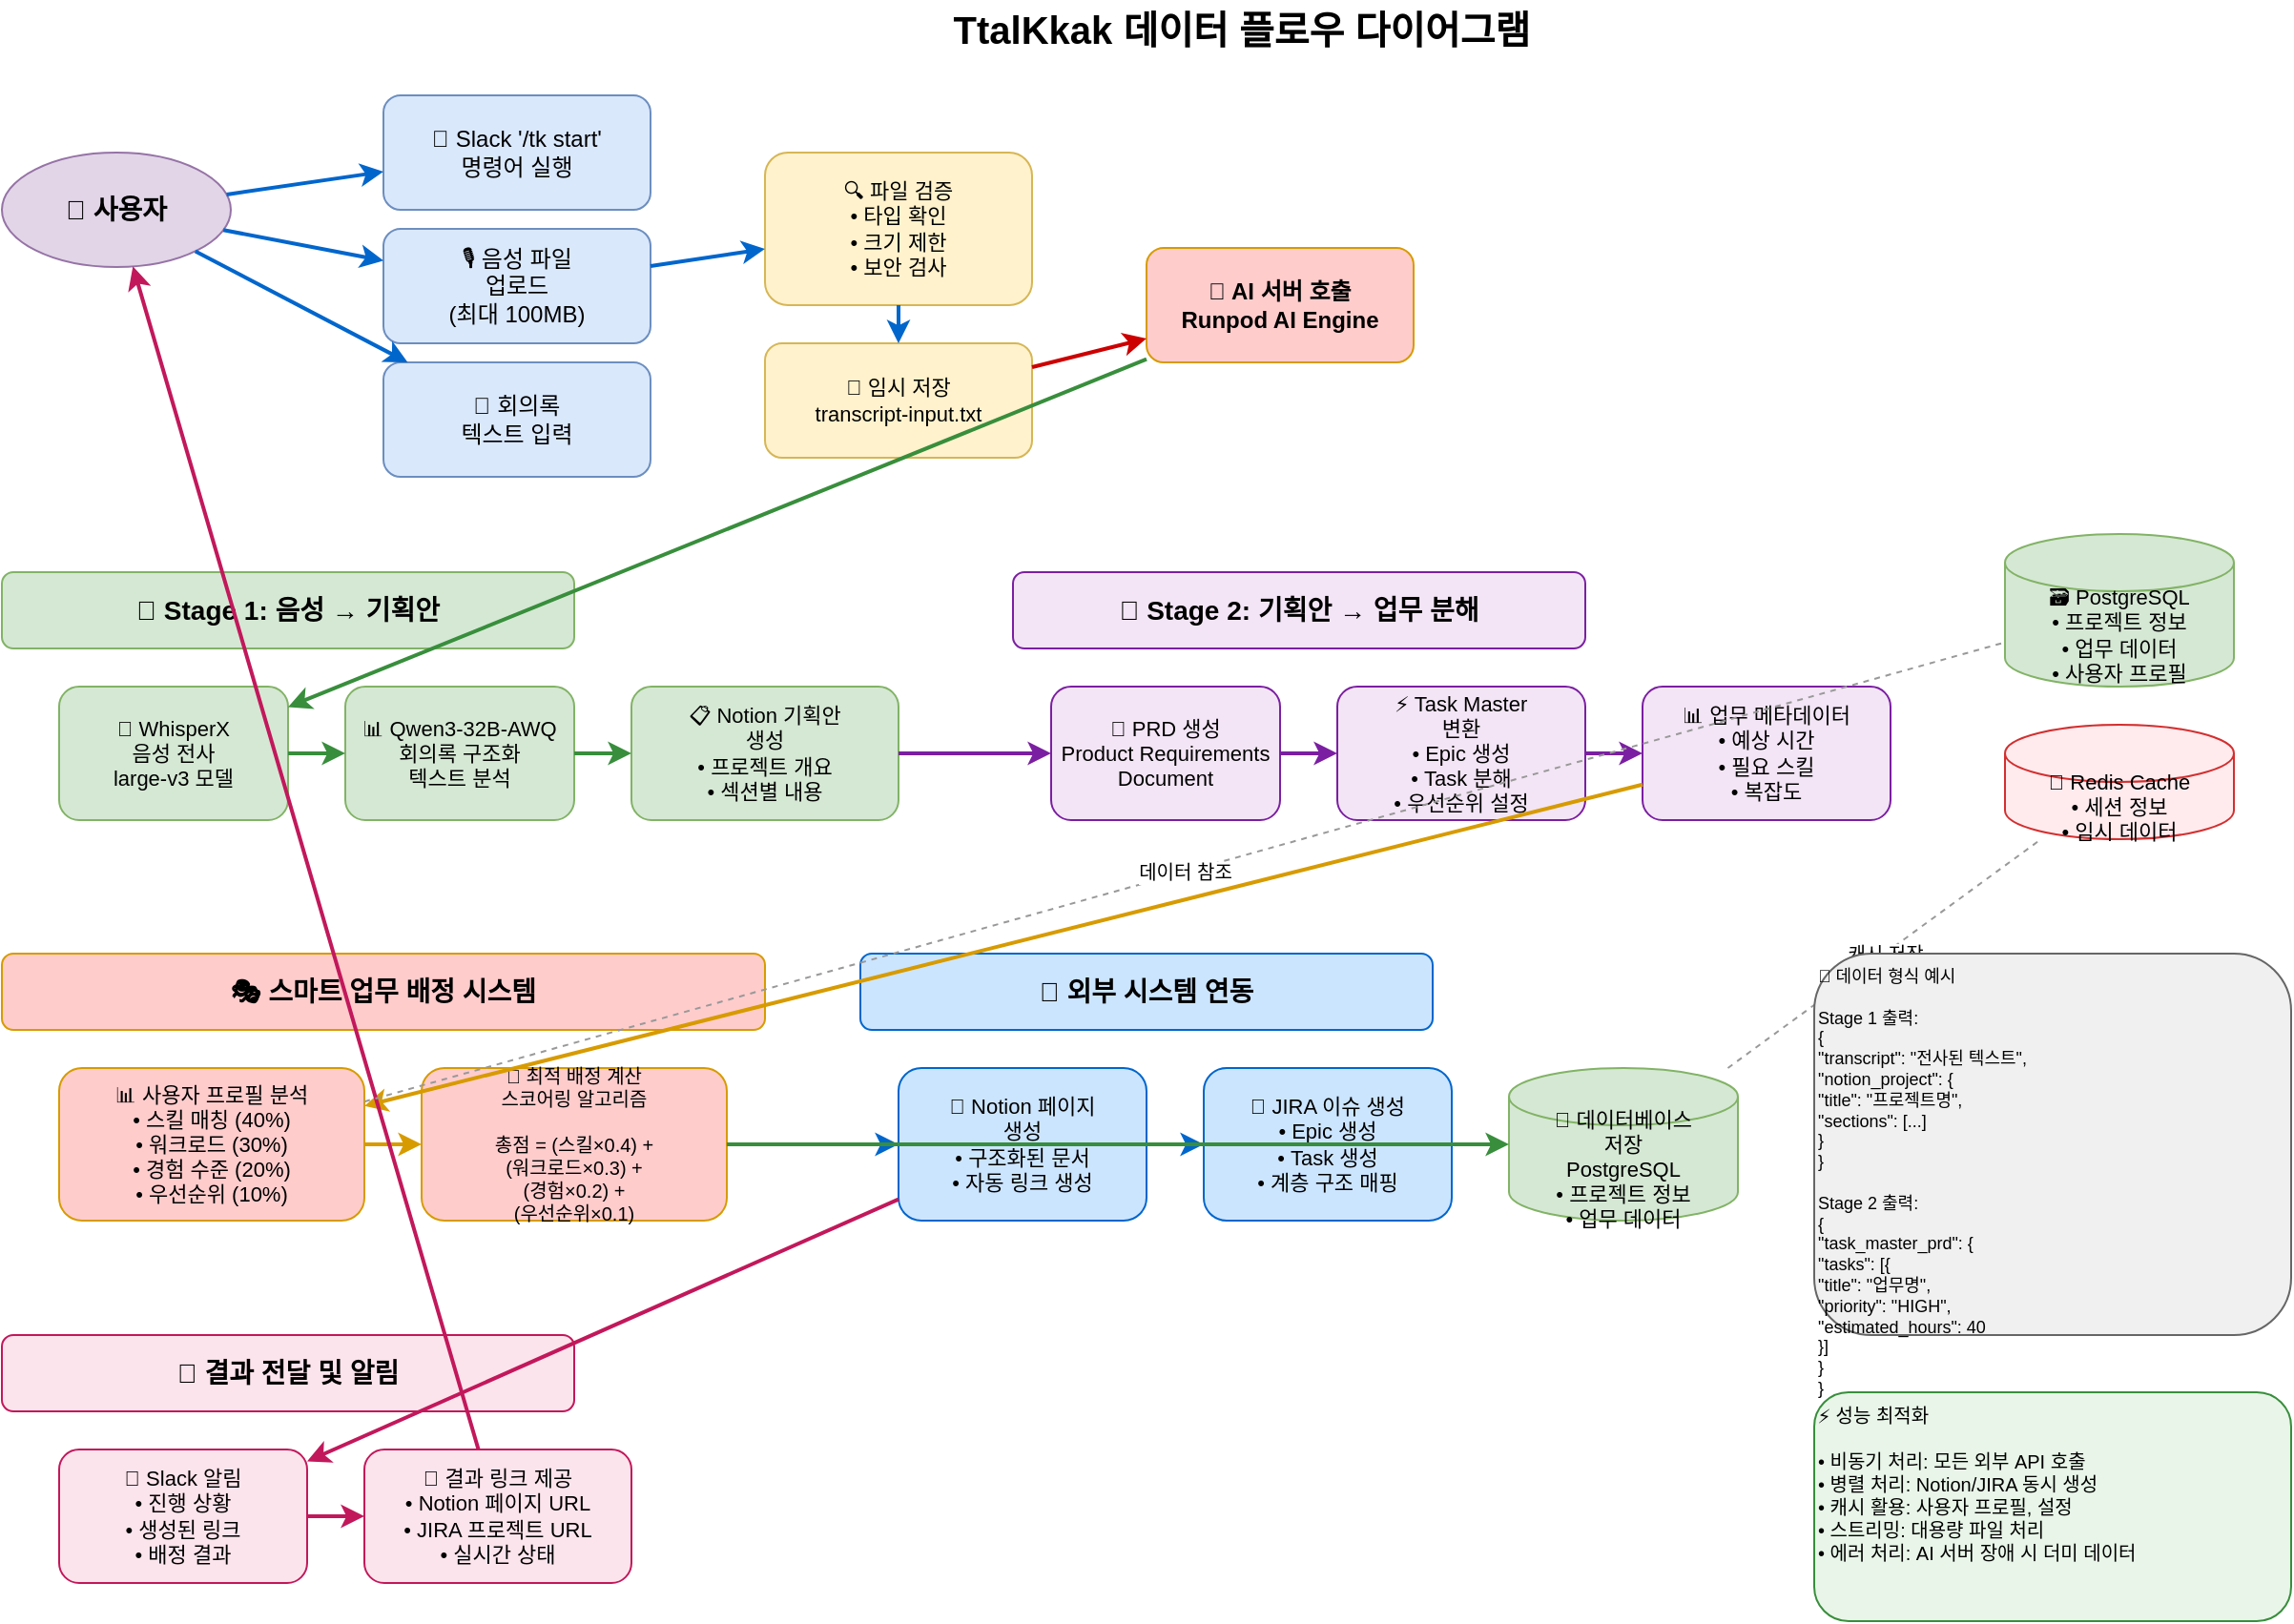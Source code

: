 <mxfile version="22.1.11" type="device">
  <diagram id="TtalKkak-DataFlow-Diagram" name="데이터 플로우 다이어그램">
    <mxGraphModel dx="1422" dy="1200" grid="1" gridSize="10" guides="1" tooltips="1" connect="1" arrows="1" fold="1" page="1" pageScale="1" pageWidth="1400" pageHeight="1200" math="0" shadow="0">
      <root>
        <mxCell id="0" />
        <mxCell id="1" parent="0" />
        
        <!-- 제목 -->
        <mxCell id="title" value="TtalKkak 데이터 플로우 다이어그램" style="text;html=1;strokeColor=none;fillColor=none;align=center;verticalAlign=middle;whiteSpace=wrap;rounded=0;fontSize=20;fontStyle=1" vertex="1" parent="1">
          <mxGeometry x="500" y="20" width="400" height="30" as="geometry" />
        </mxCell>
        
        <!-- 시작점: 사용자 -->
        <mxCell id="user-start" value="👤 사용자" style="ellipse;whiteSpace=wrap;html=1;fillColor=#e1d5e7;strokeColor=#9673a6;fontSize=14;fontStyle=1;" vertex="1" parent="1">
          <mxGeometry x="50" y="100" width="120" height="60" as="geometry" />
        </mxCell>
        
        <!-- 1단계: 음성 입력 -->
        <mxCell id="slack-command" value="📱 Slack '/tk start'&#xa;명령어 실행" style="rounded=1;whiteSpace=wrap;html=1;fillColor=#dae8fc;strokeColor=#6c8ebf;fontSize=12;" vertex="1" parent="1">
          <mxGeometry x="250" y="70" width="140" height="60" as="geometry" />
        </mxCell>
        
        <mxCell id="voice-upload" value="🎙️ 음성 파일&#xa;업로드&#xa;(최대 100MB)" style="rounded=1;whiteSpace=wrap;html=1;fillColor=#dae8fc;strokeColor=#6c8ebf;fontSize=12;" vertex="1" parent="1">
          <mxGeometry x="250" y="140" width="140" height="60" as="geometry" />
        </mxCell>
        
        <mxCell id="text-input" value="📝 회의록&#xa;텍스트 입력" style="rounded=1;whiteSpace=wrap;html=1;fillColor=#dae8fc;strokeColor=#6c8ebf;fontSize=12;" vertex="1" parent="1">
          <mxGeometry x="250" y="210" width="140" height="60" as="geometry" />
        </mxCell>
        
        <!-- 2단계: 전처리 -->
        <mxCell id="file-validation" value="🔍 파일 검증&#xa;• 타입 확인&#xa;• 크기 제한&#xa;• 보안 검사" style="rounded=1;whiteSpace=wrap;html=1;fillColor=#fff2cc;strokeColor=#d6b656;fontSize=11;" vertex="1" parent="1">
          <mxGeometry x="450" y="100" width="140" height="80" as="geometry" />
        </mxCell>
        
        <mxCell id="temp-storage" value="💾 임시 저장&#xa;transcript-input.txt" style="rounded=1;whiteSpace=wrap;html=1;fillColor=#fff2cc;strokeColor=#d6b656;fontSize=11;" vertex="1" parent="1">
          <mxGeometry x="450" y="200" width="140" height="60" as="geometry" />
        </mxCell>
        
        <!-- 3단계: AI 처리 시작 -->
        <mxCell id="ai-server-call" value="🧠 AI 서버 호출&#xa;Runpod AI Engine" style="rounded=1;whiteSpace=wrap;html=1;fillColor=#ffcccc;strokeColor=#d79b00;fontSize=12;fontStyle=1;" vertex="1" parent="1">
          <mxGeometry x="650" y="150" width="140" height="60" as="geometry" />
        </mxCell>
        
        <!-- Stage 1: 음성 → 기획안 -->
        <mxCell id="stage1-label" value="🎯 Stage 1: 음성 → 기획안" style="text;html=1;strokeColor=#82b366;fillColor=#d5e8d4;align=center;verticalAlign=middle;whiteSpace=wrap;rounded=1;fontSize=14;fontStyle=1" vertex="1" parent="1">
          <mxGeometry x="50" y="320" width="300" height="40" as="geometry" />
        </mxCell>
        
        <mxCell id="whisperx-stt" value="🎤 WhisperX&#xa;음성 전사&#xa;large-v3 모델" style="rounded=1;whiteSpace=wrap;html=1;fillColor=#d5e8d4;strokeColor=#82b366;fontSize=11;" vertex="1" parent="1">
          <mxGeometry x="80" y="380" width="120" height="70" as="geometry" />
        </mxCell>
        
        <mxCell id="qwen-analysis" value="📊 Qwen3-32B-AWQ&#xa;회의록 구조화&#xa;텍스트 분석" style="rounded=1;whiteSpace=wrap;html=1;fillColor=#d5e8d4;strokeColor=#82b366;fontSize=11;" vertex="1" parent="1">
          <mxGeometry x="230" y="380" width="120" height="70" as="geometry" />
        </mxCell>
        
        <mxCell id="notion-project" value="📋 Notion 기획안&#xa;생성&#xa;• 프로젝트 개요&#xa;• 섹션별 내용" style="rounded=1;whiteSpace=wrap;html=1;fillColor=#d5e8d4;strokeColor=#82b366;fontSize=11;" vertex="1" parent="1">
          <mxGeometry x="380" y="380" width="140" height="70" as="geometry" />
        </mxCell>
        
        <!-- Stage 2: 기획안 → 업무 -->
        <mxCell id="stage2-label" value="🎯 Stage 2: 기획안 → 업무 분해" style="text;html=1;strokeColor=#7b1fa2;fillColor=#f3e5f5;align=center;verticalAlign=middle;whiteSpace=wrap;rounded=1;fontSize=14;fontStyle=1" vertex="1" parent="1">
          <mxGeometry x="580" y="320" width="300" height="40" as="geometry" />
        </mxCell>
        
        <mxCell id="prd-generation" value="📝 PRD 생성&#xa;Product Requirements&#xa;Document" style="rounded=1;whiteSpace=wrap;html=1;fillColor=#f3e5f5;strokeColor=#7b1fa2;fontSize=11;" vertex="1" parent="1">
          <mxGeometry x="600" y="380" width="120" height="70" as="geometry" />
        </mxCell>
        
        <mxCell id="task-master" value="⚡ Task Master&#xa;변환&#xa;• Epic 생성&#xa;• Task 분해&#xa;• 우선순위 설정" style="rounded=1;whiteSpace=wrap;html=1;fillColor=#f3e5f5;strokeColor=#7b1fa2;fontSize=11;" vertex="1" parent="1">
          <mxGeometry x="750" y="380" width="130" height="70" as="geometry" />
        </mxCell>
        
        <mxCell id="task-metadata" value="📊 업무 메타데이터&#xa;• 예상 시간&#xa;• 필요 스킬&#xa;• 복잡도" style="rounded=1;whiteSpace=wrap;html=1;fillColor=#f3e5f5;strokeColor=#7b1fa2;fontSize=11;" vertex="1" parent="1">
          <mxGeometry x="910" y="380" width="130" height="70" as="geometry" />
        </mxCell>
        
        <!-- 4단계: 스마트 업무 배정 -->
        <mxCell id="smart-assigner-label" value="🎭 스마트 업무 배정 시스템" style="text;html=1;strokeColor=#d79b00;fillColor=#ffcccc;align=center;verticalAlign=middle;whiteSpace=wrap;rounded=1;fontSize=14;fontStyle=1" vertex="1" parent="1">
          <mxGeometry x="50" y="520" width="400" height="40" as="geometry" />
        </mxCell>
        
        <mxCell id="user-profile-analysis" value="📊 사용자 프로필 분석&#xa;• 스킬 매칭 (40%)&#xa;• 워크로드 (30%)&#xa;• 경험 수준 (20%)&#xa;• 우선순위 (10%)" style="rounded=1;whiteSpace=wrap;html=1;fillColor=#ffcccc;strokeColor=#d79b00;fontSize=11;" vertex="1" parent="1">
          <mxGeometry x="80" y="580" width="160" height="80" as="geometry" />
        </mxCell>
        
        <mxCell id="scoring-algorithm" value="🎯 최적 배정 계산&#xa;스코어링 알고리즘&#xa;&#xa;총점 = (스킬×0.4) +&#xa;(워크로드×0.3) +&#xa;(경험×0.2) +&#xa;(우선순위×0.1)" style="rounded=1;whiteSpace=wrap;html=1;fillColor=#ffcccc;strokeColor=#d79b00;fontSize=10;" vertex="1" parent="1">
          <mxGeometry x="270" y="580" width="160" height="80" as="geometry" />
        </mxCell>
        
        <!-- 5단계: 외부 시스템 연동 -->
        <mxCell id="external-integration-label" value="🔄 외부 시스템 연동" style="text;html=1;strokeColor=#0066cc;fillColor=#cce5ff;align=center;verticalAlign=middle;whiteSpace=wrap;rounded=1;fontSize=14;fontStyle=1" vertex="1" parent="1">
          <mxGeometry x="500" y="520" width="300" height="40" as="geometry" />
        </mxCell>
        
        <mxCell id="notion-page-creation" value="📝 Notion 페이지&#xa;생성&#xa;• 구조화된 문서&#xa;• 자동 링크 생성" style="rounded=1;whiteSpace=wrap;html=1;fillColor=#cce5ff;strokeColor=#0066cc;fontSize=11;" vertex="1" parent="1">
          <mxGeometry x="520" y="580" width="130" height="80" as="geometry" />
        </mxCell>
        
        <mxCell id="jira-issue-creation" value="🎫 JIRA 이슈 생성&#xa;• Epic 생성&#xa;• Task 생성&#xa;• 계층 구조 매핑" style="rounded=1;whiteSpace=wrap;html=1;fillColor=#cce5ff;strokeColor=#0066cc;fontSize=11;" vertex="1" parent="1">
          <mxGeometry x="680" y="580" width="130" height="80" as="geometry" />
        </mxCell>
        
        <mxCell id="database-storage" value="💾 데이터베이스&#xa;저장&#xa;PostgreSQL&#xa;• 프로젝트 정보&#xa;• 업무 데이터" style="shape=cylinder3;whiteSpace=wrap;html=1;boundedLbl=1;backgroundOutline=1;size=15;fillColor=#d5e8d4;strokeColor=#82b366;fontSize=11;" vertex="1" parent="1">
          <mxGeometry x="840" y="580" width="120" height="80" as="geometry" />
        </mxCell>
        
        <!-- 6단계: 결과 및 알림 -->
        <mxCell id="notification-label" value="📢 결과 전달 및 알림" style="text;html=1;strokeColor=#c2185b;fillColor=#fce4ec;align=center;verticalAlign=middle;whiteSpace=wrap;rounded=1;fontSize=14;fontStyle=1" vertex="1" parent="1">
          <mxGeometry x="50" y="720" width="300" height="40" as="geometry" />
        </mxCell>
        
        <mxCell id="slack-notification" value="📢 Slack 알림&#xa;• 진행 상황&#xa;• 생성된 링크&#xa;• 배정 결과" style="rounded=1;whiteSpace=wrap;html=1;fillColor=#fce4ec;strokeColor=#c2185b;fontSize=11;" vertex="1" parent="1">
          <mxGeometry x="80" y="780" width="130" height="70" as="geometry" />
        </mxCell>
        
        <mxCell id="result-links" value="🔗 결과 링크 제공&#xa;• Notion 페이지 URL&#xa;• JIRA 프로젝트 URL&#xa;• 실시간 상태" style="rounded=1;whiteSpace=wrap;html=1;fillColor=#fce4ec;strokeColor=#c2185b;fontSize=11;" vertex="1" parent="1">
          <mxGeometry x="240" y="780" width="140" height="70" as="geometry" />
        </mxCell>
        
        <!-- 데이터 저장소 -->
        <mxCell id="postgresql-db" value="🗃️ PostgreSQL&#xa;• 프로젝트 정보&#xa;• 업무 데이터&#xa;• 사용자 프로필" style="shape=cylinder3;whiteSpace=wrap;html=1;boundedLbl=1;backgroundOutline=1;size=15;fillColor=#d5e8d4;strokeColor=#82b366;fontSize=11;" vertex="1" parent="1">
          <mxGeometry x="1100" y="300" width="120" height="80" as="geometry" />
        </mxCell>
        
        <mxCell id="redis-cache" value="🔄 Redis Cache&#xa;• 세션 정보&#xa;• 임시 데이터" style="shape=cylinder3;whiteSpace=wrap;html=1;boundedLbl=1;backgroundOutline=1;size=15;fillColor=#ffebee;strokeColor=#d32f2f;fontSize=11;" vertex="1" parent="1">
          <mxGeometry x="1100" y="400" width="120" height="60" as="geometry" />
        </mxCell>
        
        <!-- 데이터 흐름 화살표 -->
        <!-- 사용자 → 입력 단계 -->
        <mxCell id="flow-1" value="" style="endArrow=classic;html=1;rounded=0;strokeWidth=2;strokeColor=#0066cc;" edge="1" parent="1" source="user-start" target="slack-command">
          <mxGeometry width="50" height="50" relative="1" as="geometry">
            <mxPoint x="180" y="130" as="sourcePoint" />
            <mxPoint x="240" y="100" as="targetPoint" />
          </mxGeometry>
        </mxCell>
        
        <mxCell id="flow-2" value="" style="endArrow=classic;html=1;rounded=0;strokeWidth=2;strokeColor=#0066cc;" edge="1" parent="1" source="user-start" target="voice-upload">
          <mxGeometry width="50" height="50" relative="1" as="geometry">
            <mxPoint x="180" y="140" as="sourcePoint" />
            <mxPoint x="240" y="170" as="targetPoint" />
          </mxGeometry>
        </mxCell>
        
        <mxCell id="flow-3" value="" style="endArrow=classic;html=1;rounded=0;strokeWidth=2;strokeColor=#0066cc;" edge="1" parent="1" source="user-start" target="text-input">
          <mxGeometry width="50" height="50" relative="1" as="geometry">
            <mxPoint x="180" y="150" as="sourcePoint" />
            <mxPoint x="240" y="240" as="targetPoint" />
          </mxGeometry>
        </mxCell>
        
        <!-- 입력 → 전처리 -->
        <mxCell id="flow-4" value="" style="endArrow=classic;html=1;rounded=0;strokeWidth=2;strokeColor=#0066cc;" edge="1" parent="1" source="voice-upload" target="file-validation">
          <mxGeometry width="50" height="50" relative="1" as="geometry">
            <mxPoint x="400" y="140" as="sourcePoint" />
            <mxPoint x="450" y="140" as="targetPoint" />
          </mxGeometry>
        </mxCell>
        
        <mxCell id="flow-5" value="" style="endArrow=classic;html=1;rounded=0;strokeWidth=2;strokeColor=#0066cc;" edge="1" parent="1" source="file-validation" target="temp-storage">
          <mxGeometry width="50" height="50" relative="1" as="geometry">
            <mxPoint x="520" y="190" as="sourcePoint" />
            <mxPoint x="520" y="200" as="targetPoint" />
          </mxGeometry>
        </mxCell>
        
        <!-- 전처리 → AI 처리 -->
        <mxCell id="flow-6" value="" style="endArrow=classic;html=1;rounded=0;strokeWidth=2;strokeColor=#cc0000;" edge="1" parent="1" source="temp-storage" target="ai-server-call">
          <mxGeometry width="50" height="50" relative="1" as="geometry">
            <mxPoint x="600" y="220" as="sourcePoint" />
            <mxPoint x="650" y="180" as="targetPoint" />
          </mxGeometry>
        </mxCell>
        
        <!-- Stage 1 플로우 -->
        <mxCell id="flow-7" value="" style="endArrow=classic;html=1;rounded=0;strokeWidth=2;strokeColor=#388e3c;" edge="1" parent="1" source="ai-server-call" target="whisperx-stt">
          <mxGeometry width="50" height="50" relative="1" as="geometry">
            <mxPoint x="650" y="220" as="sourcePoint" />
            <mxPoint x="200" y="380" as="targetPoint" />
          </mxGeometry>
        </mxCell>
        
        <mxCell id="flow-8" value="" style="endArrow=classic;html=1;rounded=0;strokeWidth=2;strokeColor=#388e3c;" edge="1" parent="1" source="whisperx-stt" target="qwen-analysis">
          <mxGeometry width="50" height="50" relative="1" as="geometry">
            <mxPoint x="210" y="415" as="sourcePoint" />
            <mxPoint x="230" y="415" as="targetPoint" />
          </mxGeometry>
        </mxCell>
        
        <mxCell id="flow-9" value="" style="endArrow=classic;html=1;rounded=0;strokeWidth=2;strokeColor=#388e3c;" edge="1" parent="1" source="qwen-analysis" target="notion-project">
          <mxGeometry width="50" height="50" relative="1" as="geometry">
            <mxPoint x="360" y="415" as="sourcePoint" />
            <mxPoint x="380" y="415" as="targetPoint" />
          </mxGeometry>
        </mxCell>
        
        <!-- Stage 2 플로우 -->
        <mxCell id="flow-10" value="" style="endArrow=classic;html=1;rounded=0;strokeWidth=2;strokeColor=#7b1fa2;" edge="1" parent="1" source="notion-project" target="prd-generation">
          <mxGeometry width="50" height="50" relative="1" as="geometry">
            <mxPoint x="530" y="415" as="sourcePoint" />
            <mxPoint x="600" y="415" as="targetPoint" />
          </mxGeometry>
        </mxCell>
        
        <mxCell id="flow-11" value="" style="endArrow=classic;html=1;rounded=0;strokeWidth=2;strokeColor=#7b1fa2;" edge="1" parent="1" source="prd-generation" target="task-master">
          <mxGeometry width="50" height="50" relative="1" as="geometry">
            <mxPoint x="730" y="415" as="sourcePoint" />
            <mxPoint x="750" y="415" as="targetPoint" />
          </mxGeometry>
        </mxCell>
        
        <mxCell id="flow-12" value="" style="endArrow=classic;html=1;rounded=0;strokeWidth=2;strokeColor=#7b1fa2;" edge="1" parent="1" source="task-master" target="task-metadata">
          <mxGeometry width="50" height="50" relative="1" as="geometry">
            <mxPoint x="890" y="415" as="sourcePoint" />
            <mxPoint x="910" y="415" as="targetPoint" />
          </mxGeometry>
        </mxCell>
        
        <!-- 스마트 배정 플로우 -->
        <mxCell id="flow-13" value="" style="endArrow=classic;html=1;rounded=0;strokeWidth=2;strokeColor=#d79b00;" edge="1" parent="1" source="task-metadata" target="user-profile-analysis">
          <mxGeometry width="50" height="50" relative="1" as="geometry">
            <mxPoint x="900" y="460" as="sourcePoint" />
            <mxPoint x="200" y="580" as="targetPoint" />
          </mxGeometry>
        </mxCell>
        
        <mxCell id="flow-14" value="" style="endArrow=classic;html=1;rounded=0;strokeWidth=2;strokeColor=#d79b00;" edge="1" parent="1" source="user-profile-analysis" target="scoring-algorithm">
          <mxGeometry width="50" height="50" relative="1" as="geometry">
            <mxPoint x="250" y="620" as="sourcePoint" />
            <mxPoint x="270" y="620" as="targetPoint" />
          </mxGeometry>
        </mxCell>
        
        <!-- 외부 연동 플로우 -->
        <mxCell id="flow-15" value="" style="endArrow=classic;html=1;rounded=0;strokeWidth=2;strokeColor=#0066cc;" edge="1" parent="1" source="scoring-algorithm" target="notion-page-creation">
          <mxGeometry width="50" height="50" relative="1" as="geometry">
            <mxPoint x="440" y="620" as="sourcePoint" />
            <mxPoint x="520" y="620" as="targetPoint" />
          </mxGeometry>
        </mxCell>
        
        <mxCell id="flow-16" value="" style="endArrow=classic;html=1;rounded=0;strokeWidth=2;strokeColor=#0066cc;" edge="1" parent="1" source="scoring-algorithm" target="jira-issue-creation">
          <mxGeometry width="50" height="50" relative="1" as="geometry">
            <mxPoint x="440" y="640" as="sourcePoint" />
            <mxPoint x="680" y="620" as="targetPoint" />
          </mxGeometry>
        </mxCell>
        
        <mxCell id="flow-17" value="" style="endArrow=classic;html=1;rounded=0;strokeWidth=2;strokeColor=#388e3c;" edge="1" parent="1" source="scoring-algorithm" target="database-storage">
          <mxGeometry width="50" height="50" relative="1" as="geometry">
            <mxPoint x="440" y="660" as="sourcePoint" />
            <mxPoint x="840" y="620" as="targetPoint" />
          </mxGeometry>
        </mxCell>
        
        <!-- 결과 알림 플로우 -->
        <mxCell id="flow-18" value="" style="endArrow=classic;html=1;rounded=0;strokeWidth=2;strokeColor=#c2185b;" edge="1" parent="1" source="notion-page-creation" target="slack-notification">
          <mxGeometry width="50" height="50" relative="1" as="geometry">
            <mxPoint x="520" y="670" as="sourcePoint" />
            <mxPoint x="150" y="780" as="targetPoint" />
          </mxGeometry>
        </mxCell>
        
        <mxCell id="flow-19" value="" style="endArrow=classic;html=1;rounded=0;strokeWidth=2;strokeColor=#c2185b;" edge="1" parent="1" source="slack-notification" target="result-links">
          <mxGeometry width="50" height="50" relative="1" as="geometry">
            <mxPoint x="220" y="815" as="sourcePoint" />
            <mxPoint x="240" y="815" as="targetPoint" />
          </mxGeometry>
        </mxCell>
        
        <mxCell id="flow-20" value="" style="endArrow=classic;html=1;rounded=0;strokeWidth=2;strokeColor=#c2185b;" edge="1" parent="1" source="result-links" target="user-start">
          <mxGeometry width="50" height="50" relative="1" as="geometry">
            <mxPoint x="300" y="780" as="sourcePoint" />
            <mxPoint x="110" y="170" as="targetPoint" />
          </mxGeometry>
        </mxCell>
        
        <!-- 데이터베이스 연결 -->
        <mxCell id="db-flow-1" value="데이터 참조" style="endArrow=none;dashed=1;html=1;rounded=0;strokeColor=#999999;fontSize=10;" edge="1" parent="1" source="user-profile-analysis" target="postgresql-db">
          <mxGeometry width="50" height="50" relative="1" as="geometry">
            <mxPoint x="240" y="580" as="sourcePoint" />
            <mxPoint x="1100" y="340" as="targetPoint" />
            <mxPoint as="offset" />
          </mxGeometry>
        </mxCell>
        
        <mxCell id="db-flow-2" value="캐시 저장" style="endArrow=none;dashed=1;html=1;rounded=0;strokeColor=#999999;fontSize=10;" edge="1" parent="1" source="database-storage" target="redis-cache">
          <mxGeometry width="50" height="50" relative="1" as="geometry">
            <mxPoint x="970" y="620" as="sourcePoint" />
            <mxPoint x="1100" y="430" as="targetPoint" />
            <mxPoint as="offset" />
          </mxGeometry>
        </mxCell>
        
        <!-- JSON 데이터 샘플 박스 -->
        <mxCell id="json-sample" value="📄 데이터 형식 예시&#xa;&#xa;Stage 1 출력:&#xa;{&#xa;  &quot;transcript&quot;: &quot;전사된 텍스트&quot;,&#xa;  &quot;notion_project&quot;: {&#xa;    &quot;title&quot;: &quot;프로젝트명&quot;,&#xa;    &quot;sections&quot;: [...]&#xa;  }&#xa;}&#xa;&#xa;Stage 2 출력:&#xa;{&#xa;  &quot;task_master_prd&quot;: {&#xa;    &quot;tasks&quot;: [{&#xa;      &quot;title&quot;: &quot;업무명&quot;,&#xa;      &quot;priority&quot;: &quot;HIGH&quot;,&#xa;      &quot;estimated_hours&quot;: 40&#xa;    }]&#xa;  }&#xa;}" style="rounded=1;whiteSpace=wrap;html=1;fillColor=#f0f0f0;strokeColor=#666666;fontSize=9;align=left;verticalAlign=top;" vertex="1" parent="1">
          <mxGeometry x="1000" y="520" width="250" height="200" as="geometry" />
        </mxCell>
        
        <!-- 성능 최적화 박스 -->
        <mxCell id="performance-note" value="⚡ 성능 최적화&#xa;&#xa;• 비동기 처리: 모든 외부 API 호출&#xa;• 병렬 처리: Notion/JIRA 동시 생성&#xa;• 캐시 활용: 사용자 프로필, 설정&#xa;• 스트리밍: 대용량 파일 처리&#xa;• 에러 처리: AI 서버 장애 시 더미 데이터" style="rounded=1;whiteSpace=wrap;html=1;fillColor=#e8f5e8;strokeColor=#388e3c;fontSize=10;align=left;verticalAlign=top;" vertex="1" parent="1">
          <mxGeometry x="1000" y="750" width="250" height="120" as="geometry" />
        </mxCell>
        
      </root>
    </mxGraphModel>
  </diagram>
</mxfile>